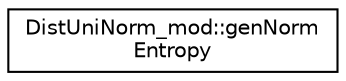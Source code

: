 digraph "Graphical Class Hierarchy"
{
 // LATEX_PDF_SIZE
  edge [fontname="Helvetica",fontsize="10",labelfontname="Helvetica",labelfontsize="10"];
  node [fontname="Helvetica",fontsize="10",shape=record];
  rankdir="LR";
  Node0 [label="DistUniNorm_mod::genNorm\lEntropy",height=0.2,width=0.4,color="black", fillcolor="white", style="filled",URL="$interfaceDistUniNorm__mod_1_1genNormEntropy.html",tooltip="Generate the entropy of the Normal distribution with the input natural logarithm of the variance."];
}
